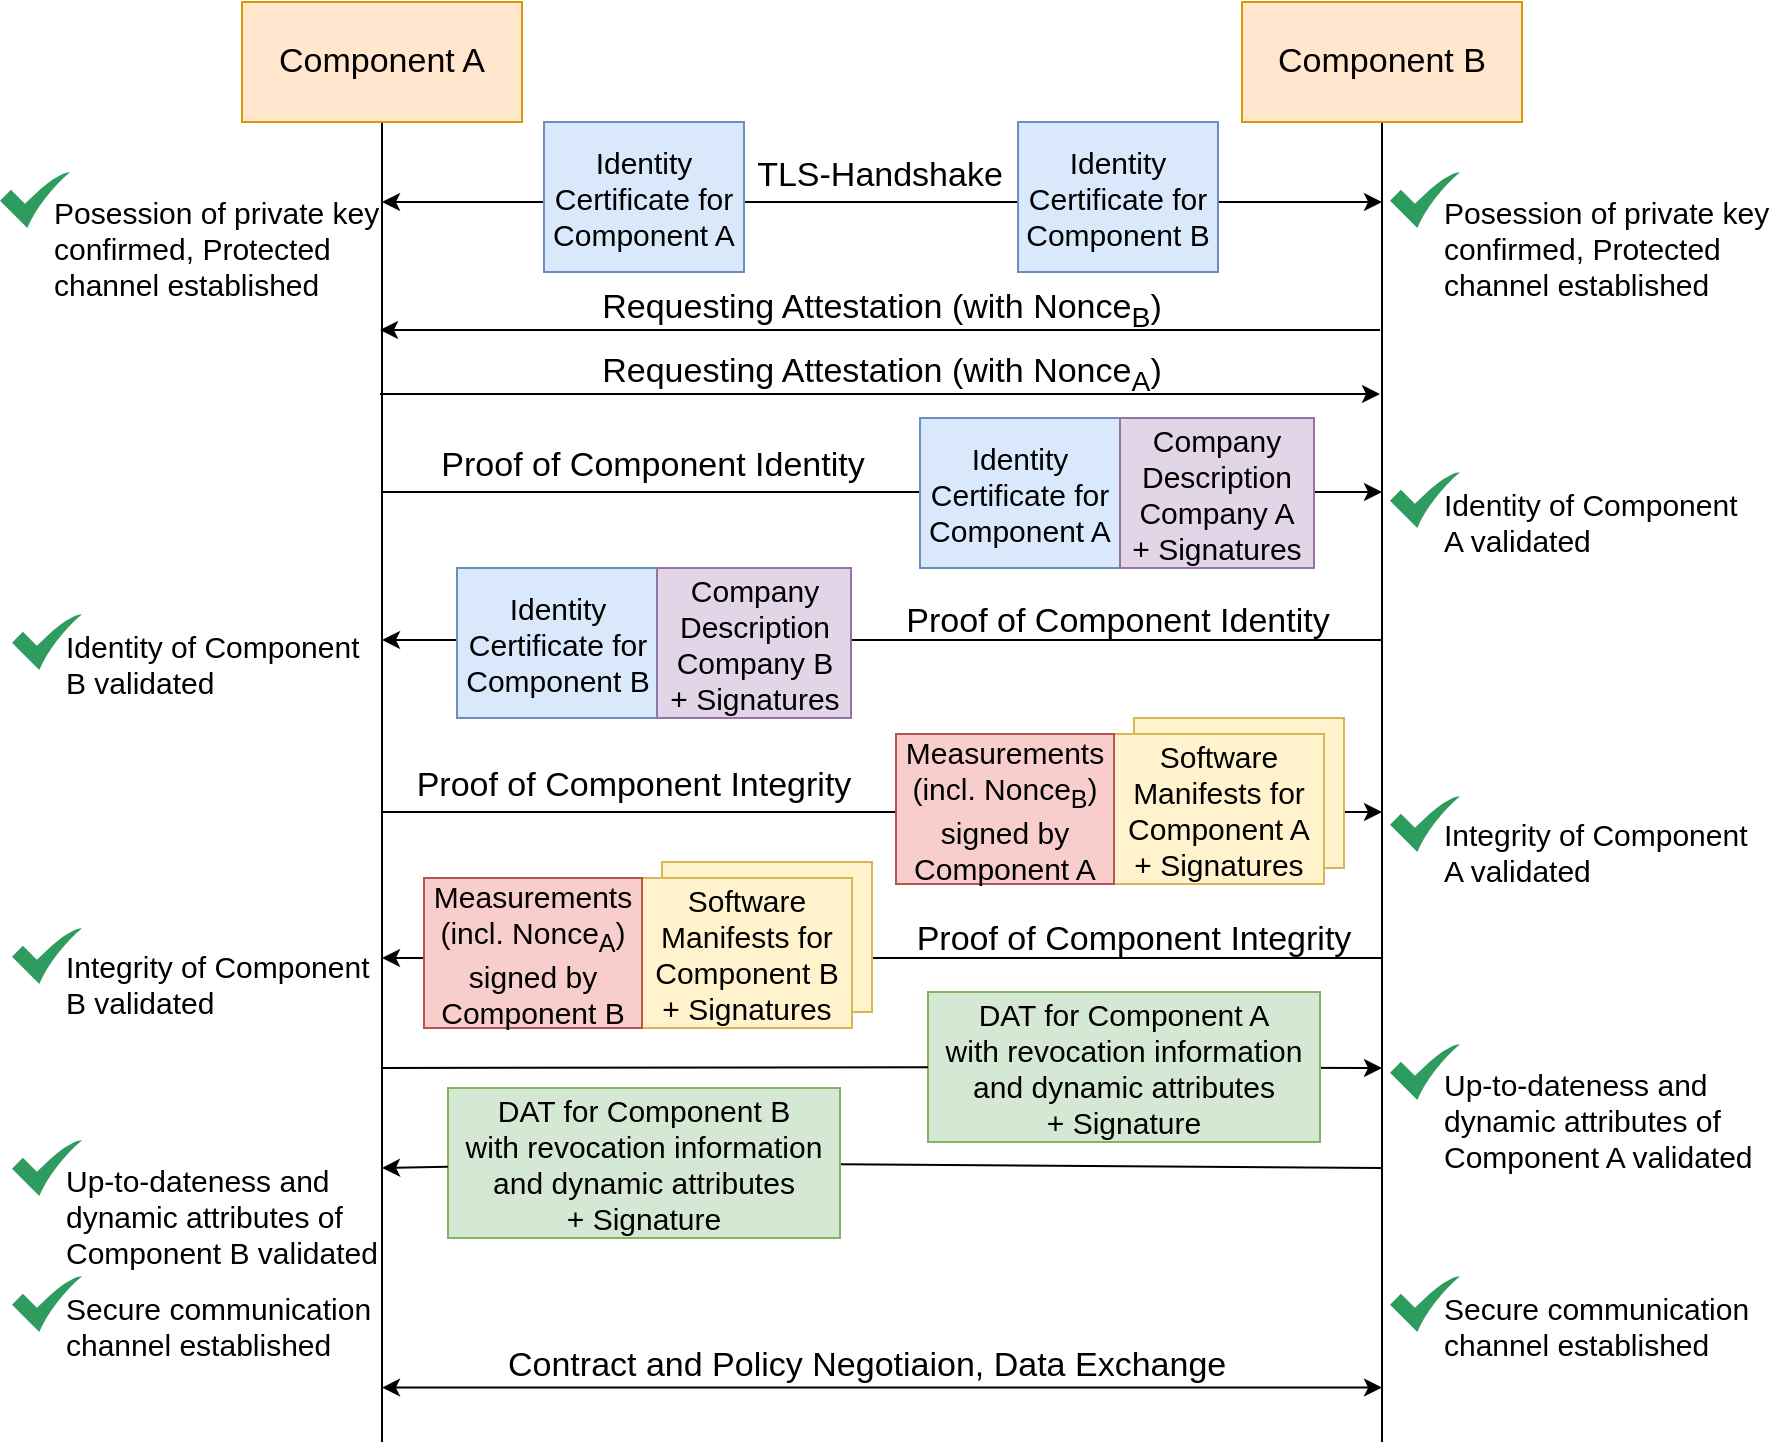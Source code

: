 <mxfile version="16.5.1" type="device"><diagram name="Page-1" id="c7558073-3199-34d8-9f00-42111426c3f3"><mxGraphModel dx="1422" dy="905" grid="1" gridSize="10" guides="1" tooltips="1" connect="1" arrows="1" fold="1" page="1" pageScale="1" pageWidth="826" pageHeight="1169" background="#ffffff" math="0" shadow="0"><root><mxCell id="0"/><mxCell id="1" parent="0"/><mxCell id="7plbkRgEddyDzOTN5nPm-2" value="Requesting Attestation (with Nonce&lt;sub&gt;B&lt;/sub&gt;)" style="text;html=1;strokeColor=none;fillColor=none;align=center;verticalAlign=middle;whiteSpace=wrap;rounded=0;fontSize=17;" parent="1" vertex="1"><mxGeometry x="191" y="164" width="500" height="20" as="geometry"/></mxCell><mxCell id="yThcnU-toArvMK4ihm5m-20" value="" style="endArrow=classic;html=1;" parent="1" edge="1"><mxGeometry width="50" height="50" relative="1" as="geometry"><mxPoint x="191" y="425" as="sourcePoint"/><mxPoint x="691" y="425" as="targetPoint"/><Array as="points"/></mxGeometry></mxCell><mxCell id="FIu3u43OKh3A3ON6TT0A-10" value="" style="rounded=0;whiteSpace=wrap;html=1;fontSize=15;fillColor=#fff2cc;strokeColor=#d6b656;" parent="1" vertex="1"><mxGeometry x="567" y="378" width="105" height="75" as="geometry"/></mxCell><mxCell id="yThcnU-toArvMK4ihm5m-49" value="" style="endArrow=classic;html=1;startArrow=classic;startFill=1;" parent="1" edge="1"><mxGeometry width="50" height="50" relative="1" as="geometry"><mxPoint x="191" y="712.8" as="sourcePoint"/><mxPoint x="691" y="712.8" as="targetPoint"/><Array as="points"/></mxGeometry></mxCell><mxCell id="yThcnU-toArvMK4ihm5m-24" value="" style="endArrow=none;html=1;startArrow=classic;startFill=1;endFill=0;" parent="1" edge="1"><mxGeometry width="50" height="50" relative="1" as="geometry"><mxPoint x="191" y="498" as="sourcePoint"/><mxPoint x="691" y="498" as="targetPoint"/><Array as="points"/></mxGeometry></mxCell><mxCell id="yThcnU-toArvMK4ihm5m-9" value="" style="endArrow=classic;html=1;" parent="1" edge="1"><mxGeometry width="50" height="50" relative="1" as="geometry"><mxPoint x="191" y="265" as="sourcePoint"/><mxPoint x="691" y="265" as="targetPoint"/><Array as="points"/></mxGeometry></mxCell><mxCell id="yThcnU-toArvMK4ihm5m-2" style="edgeStyle=orthogonalEdgeStyle;rounded=0;orthogonalLoop=1;jettySize=auto;html=1;endArrow=none;endFill=0;" parent="1" source="XZrWQa47vpsKSi6NGQRx-155" edge="1"><mxGeometry relative="1" as="geometry"><mxPoint x="191" y="740" as="targetPoint"/></mxGeometry></mxCell><mxCell id="XZrWQa47vpsKSi6NGQRx-155" value="Component A" style="rounded=0;whiteSpace=wrap;html=1;fillColor=#ffe6cc;strokeColor=#d79b00;fontSize=17;" parent="1" vertex="1"><mxGeometry x="121" y="20" width="140" height="60" as="geometry"/></mxCell><mxCell id="yThcnU-toArvMK4ihm5m-3" style="edgeStyle=orthogonalEdgeStyle;rounded=0;orthogonalLoop=1;jettySize=auto;html=1;endArrow=none;endFill=0;" parent="1" source="yThcnU-toArvMK4ihm5m-1" edge="1"><mxGeometry relative="1" as="geometry"><mxPoint x="691" y="740" as="targetPoint"/></mxGeometry></mxCell><mxCell id="yThcnU-toArvMK4ihm5m-1" value="Component B" style="rounded=0;whiteSpace=wrap;html=1;fillColor=#ffe6cc;strokeColor=#d79b00;fontSize=17;" parent="1" vertex="1"><mxGeometry x="621" y="20" width="140" height="60" as="geometry"/></mxCell><mxCell id="yThcnU-toArvMK4ihm5m-7" value="" style="endArrow=none;html=1;startArrow=classic;startFill=1;endFill=0;fontSize=17;" parent="1" edge="1"><mxGeometry width="50" height="50" relative="1" as="geometry"><mxPoint x="190" y="184" as="sourcePoint"/><mxPoint x="690" y="184" as="targetPoint"/><Array as="points"/></mxGeometry></mxCell><mxCell id="yThcnU-toArvMK4ihm5m-11" value="" style="endArrow=none;html=1;startArrow=classic;startFill=1;endFill=0;" parent="1" edge="1"><mxGeometry width="50" height="50" relative="1" as="geometry"><mxPoint x="191" y="339" as="sourcePoint"/><mxPoint x="691" y="339" as="targetPoint"/><Array as="points"/></mxGeometry></mxCell><mxCell id="yThcnU-toArvMK4ihm5m-15" value="" style="html=1;aspect=fixed;strokeColor=none;shadow=0;align=center;verticalAlign=top;fillColor=#2D9C5E;shape=mxgraph.gcp2.check" parent="1" vertex="1"><mxGeometry x="695" y="255" width="35" height="28" as="geometry"/></mxCell><mxCell id="yThcnU-toArvMK4ihm5m-16" value="Identity of Component A validated" style="text;html=1;strokeColor=none;fillColor=none;align=left;verticalAlign=middle;whiteSpace=wrap;rounded=0;fontSize=15;" parent="1" vertex="1"><mxGeometry x="720" y="270" width="150" height="20" as="geometry"/></mxCell><mxCell id="yThcnU-toArvMK4ihm5m-39" value="" style="endArrow=classic;html=1;fontSize=17;startArrow=classic;startFill=1;" parent="1" edge="1"><mxGeometry width="50" height="50" relative="1" as="geometry"><mxPoint x="191" y="120" as="sourcePoint"/><mxPoint x="691" y="120" as="targetPoint"/><Array as="points"/></mxGeometry></mxCell><mxCell id="yThcnU-toArvMK4ihm5m-47" value="" style="html=1;aspect=fixed;strokeColor=none;shadow=0;align=center;verticalAlign=top;fillColor=#2D9C5E;shape=mxgraph.gcp2.check" parent="1" vertex="1"><mxGeometry x="695" y="417" width="35" height="28" as="geometry"/></mxCell><mxCell id="yThcnU-toArvMK4ihm5m-48" value="&lt;div style=&quot;font-size: 15px&quot;&gt;Integrity of&amp;nbsp;&lt;span&gt;Component A validated&lt;/span&gt;&lt;/div&gt;" style="text;html=1;strokeColor=none;fillColor=none;align=left;verticalAlign=middle;whiteSpace=wrap;rounded=0;fontSize=15;" parent="1" vertex="1"><mxGeometry x="720" y="412" width="157" height="66" as="geometry"/></mxCell><mxCell id="7plbkRgEddyDzOTN5nPm-1" value="TLS-Handshake" style="text;html=1;strokeColor=none;fillColor=none;align=center;verticalAlign=middle;whiteSpace=wrap;rounded=0;fontSize=17;" parent="1" vertex="1"><mxGeometry x="190" y="97" width="500" height="20" as="geometry"/></mxCell><mxCell id="7plbkRgEddyDzOTN5nPm-3" value="Proof of Component Identity" style="text;whiteSpace=wrap;html=1;align=center;fontSize=17;" parent="1" vertex="1"><mxGeometry x="217" y="234.5" width="219" height="30" as="geometry"/></mxCell><mxCell id="7plbkRgEddyDzOTN5nPm-4" value="Proof of Component Identity" style="text;whiteSpace=wrap;html=1;align=center;fontSize=17;" parent="1" vertex="1"><mxGeometry x="451" y="313" width="216" height="30" as="geometry"/></mxCell><mxCell id="7plbkRgEddyDzOTN5nPm-5" value="Proof of Component Integrity" style="text;whiteSpace=wrap;html=1;align=center;fontSize=17;" parent="1" vertex="1"><mxGeometry x="207" y="394.5" width="220" height="30" as="geometry"/></mxCell><mxCell id="7plbkRgEddyDzOTN5nPm-6" value="Proof of Component Integrity" style="text;whiteSpace=wrap;html=1;align=center;fontSize=17;" parent="1" vertex="1"><mxGeometry x="457" y="472" width="220" height="30" as="geometry"/></mxCell><mxCell id="7plbkRgEddyDzOTN5nPm-8" value="Contract and Policy Negotiaion, Data Exchange" style="text;whiteSpace=wrap;html=1;fontSize=17;" parent="1" vertex="1"><mxGeometry x="252" y="685" width="420" height="30" as="geometry"/></mxCell><mxCell id="FIu3u43OKh3A3ON6TT0A-3" value="Identity Certificate for Component A" style="rounded=0;whiteSpace=wrap;html=1;fontSize=15;fillColor=#dae8fc;strokeColor=#6c8ebf;" parent="1" vertex="1"><mxGeometry x="460" y="228" width="100" height="75" as="geometry"/></mxCell><mxCell id="FIu3u43OKh3A3ON6TT0A-5" value="&lt;div style=&quot;font-size: 15px&quot;&gt;Company Description&lt;/div&gt;&lt;div style=&quot;font-size: 15px&quot;&gt;Company A&lt;br style=&quot;font-size: 15px&quot;&gt;&lt;/div&gt;&lt;div style=&quot;font-size: 15px&quot;&gt;+ Signatures&lt;/div&gt;" style="rounded=0;whiteSpace=wrap;html=1;fontSize=15;fillColor=#e1d5e7;strokeColor=#9673a6;" parent="1" vertex="1"><mxGeometry x="560" y="228" width="97" height="75" as="geometry"/></mxCell><mxCell id="FIu3u43OKh3A3ON6TT0A-6" value="&lt;div style=&quot;font-size: 15px&quot;&gt;Identity Certificate for Component B&lt;/div&gt;" style="rounded=0;whiteSpace=wrap;html=1;fontSize=15;fillColor=#dae8fc;strokeColor=#6c8ebf;" parent="1" vertex="1"><mxGeometry x="228.5" y="303" width="100" height="75" as="geometry"/></mxCell><mxCell id="FIu3u43OKh3A3ON6TT0A-7" value="&lt;div style=&quot;font-size: 15px&quot;&gt;Company Description&lt;/div&gt;&lt;div style=&quot;font-size: 15px&quot;&gt;Company B&lt;br style=&quot;font-size: 15px&quot;&gt;&lt;/div&gt;&lt;div style=&quot;font-size: 15px&quot;&gt;+ Signatures&lt;/div&gt;" style="rounded=0;whiteSpace=wrap;html=1;fontSize=15;fillColor=#e1d5e7;strokeColor=#9673a6;" parent="1" vertex="1"><mxGeometry x="328.5" y="303" width="97" height="75" as="geometry"/></mxCell><mxCell id="FIu3u43OKh3A3ON6TT0A-9" value="&lt;div&gt;Software&lt;/div&gt;&lt;div&gt;Manifests for Component A&lt;br&gt;&lt;/div&gt;&lt;div&gt;+ Signatures&lt;br&gt;&lt;/div&gt;" style="rounded=0;whiteSpace=wrap;html=1;fontSize=15;fillColor=#fff2cc;strokeColor=#d6b656;" parent="1" vertex="1"><mxGeometry x="557" y="386" width="105" height="75" as="geometry"/></mxCell><mxCell id="FIu3u43OKh3A3ON6TT0A-12" value="" style="rounded=0;whiteSpace=wrap;html=1;fontSize=15;fillColor=#fff2cc;strokeColor=#d6b656;" parent="1" vertex="1"><mxGeometry x="331" y="450" width="105" height="75" as="geometry"/></mxCell><mxCell id="FIu3u43OKh3A3ON6TT0A-14" value="&lt;div&gt;Software&lt;/div&gt;&lt;div&gt;Manifests for&lt;br&gt;Component B&lt;br&gt;&lt;/div&gt;&lt;div&gt;+ Signatures&lt;br&gt;&lt;/div&gt;" style="rounded=0;whiteSpace=wrap;html=1;fontSize=15;fillColor=#fff2cc;strokeColor=#d6b656;" parent="1" vertex="1"><mxGeometry x="321" y="458" width="105" height="75" as="geometry"/></mxCell><mxCell id="VMo4KC0mGNRFz_DucTp1-2" value="" style="endArrow=classic;html=1;startArrow=none;startFill=0;endFill=1;fontSize=17;" parent="1" edge="1"><mxGeometry width="50" height="50" relative="1" as="geometry"><mxPoint x="617" y="552.785" as="sourcePoint"/><mxPoint x="691" y="553" as="targetPoint"/><Array as="points"/></mxGeometry></mxCell><mxCell id="VMo4KC0mGNRFz_DucTp1-4" value="" style="html=1;aspect=fixed;strokeColor=none;shadow=0;align=center;verticalAlign=top;fillColor=#2D9C5E;shape=mxgraph.gcp2.check" parent="1" vertex="1"><mxGeometry x="695" y="541" width="35" height="28" as="geometry"/></mxCell><mxCell id="VMo4KC0mGNRFz_DucTp1-5" value="Up-to-dateness and dynamic attributes of Component A validated&lt;div style=&quot;font-size: 15px&quot;&gt;&lt;/div&gt;" style="text;html=1;strokeColor=none;fillColor=none;align=left;verticalAlign=middle;whiteSpace=wrap;rounded=0;fontSize=15;" parent="1" vertex="1"><mxGeometry x="720" y="546" width="167" height="66" as="geometry"/></mxCell><mxCell id="VMo4KC0mGNRFz_DucTp1-7" value="" style="endArrow=none;html=1;startArrow=none;startFill=1;endFill=0;fontSize=17;" parent="1" source="OwgsZIAmFCAxp1_xdE7C-4" edge="1"><mxGeometry width="50" height="50" relative="1" as="geometry"><mxPoint x="191" y="603" as="sourcePoint"/><mxPoint x="691" y="603" as="targetPoint"/><Array as="points"/></mxGeometry></mxCell><mxCell id="VMo4KC0mGNRFz_DucTp1-10" value="" style="html=1;aspect=fixed;strokeColor=none;shadow=0;align=center;verticalAlign=top;fillColor=#2D9C5E;shape=mxgraph.gcp2.check" parent="1" vertex="1"><mxGeometry x="695" y="657" width="35" height="28" as="geometry"/></mxCell><mxCell id="VMo4KC0mGNRFz_DucTp1-11" value="Secure communication channel established&lt;div style=&quot;font-size: 15px&quot;&gt;&lt;/div&gt;" style="text;html=1;strokeColor=none;fillColor=none;align=left;verticalAlign=middle;whiteSpace=wrap;rounded=0;fontSize=15;" parent="1" vertex="1"><mxGeometry x="720" y="662" width="160" height="40" as="geometry"/></mxCell><mxCell id="VMo4KC0mGNRFz_DucTp1-3" value="&lt;font style=&quot;font-size: 15px&quot;&gt;DAT for Component A&lt;br&gt;with&amp;nbsp;&lt;/font&gt;revocation information and dynamic attributes&lt;br&gt;+ Signature" style="rounded=0;whiteSpace=wrap;html=1;fillColor=#d5e8d4;strokeColor=#82b366;fontSize=15;" parent="1" vertex="1"><mxGeometry x="464" y="515" width="196" height="75" as="geometry"/></mxCell><mxCell id="OwgsZIAmFCAxp1_xdE7C-3" value="" style="endArrow=none;html=1;startArrow=none;startFill=0;endFill=1;fontSize=17;" parent="1" target="VMo4KC0mGNRFz_DucTp1-3" edge="1"><mxGeometry width="50" height="50" relative="1" as="geometry"><mxPoint x="191" y="553" as="sourcePoint"/><mxPoint x="691" y="553" as="targetPoint"/><Array as="points"/></mxGeometry></mxCell><mxCell id="CQu9-AaVQrzm2p0q6mgN-1" value="&lt;div&gt;Measurements (incl. Nonce&lt;sub&gt;A&lt;/sub&gt;)&lt;/div&gt;&lt;div&gt;signed by &lt;br&gt;Component B&lt;br&gt;&lt;/div&gt;" style="rounded=0;whiteSpace=wrap;html=1;fontSize=15;fillColor=#f8cecc;strokeColor=#b85450;" parent="1" vertex="1"><mxGeometry x="212" y="458" width="109" height="75" as="geometry"/></mxCell><mxCell id="OwgsZIAmFCAxp1_xdE7C-4" value="&lt;font style=&quot;font-size: 15px&quot;&gt;DAT for Component B&lt;br&gt;with&amp;nbsp;&lt;/font&gt;revocation information and dynamic attributes&lt;br&gt;+ Signature" style="rounded=0;whiteSpace=wrap;html=1;fillColor=#d5e8d4;strokeColor=#82b366;fontSize=15;" parent="1" vertex="1"><mxGeometry x="224" y="563" width="196" height="75" as="geometry"/></mxCell><mxCell id="CQu9-AaVQrzm2p0q6mgN-2" value="" style="endArrow=none;html=1;startArrow=classic;startFill=1;endFill=0;fontSize=17;" parent="1" target="OwgsZIAmFCAxp1_xdE7C-4" edge="1"><mxGeometry width="50" height="50" relative="1" as="geometry"><mxPoint x="191" y="603" as="sourcePoint"/><mxPoint x="691" y="603" as="targetPoint"/><Array as="points"/></mxGeometry></mxCell><mxCell id="CQu9-AaVQrzm2p0q6mgN-3" value="&lt;div&gt;Measurements (incl. Nonce&lt;sub&gt;B&lt;/sub&gt;)&lt;/div&gt;&lt;div&gt;signed by &lt;br&gt;Component A&lt;br&gt;&lt;/div&gt;" style="rounded=0;whiteSpace=wrap;html=1;fontSize=15;fillColor=#f8cecc;strokeColor=#b85450;" parent="1" vertex="1"><mxGeometry x="448" y="386" width="109" height="75" as="geometry"/></mxCell><mxCell id="CQu9-AaVQrzm2p0q6mgN-5" value="" style="html=1;aspect=fixed;strokeColor=none;shadow=0;align=center;verticalAlign=top;fillColor=#2D9C5E;shape=mxgraph.gcp2.check" parent="1" vertex="1"><mxGeometry x="6" y="326" width="35" height="28" as="geometry"/></mxCell><mxCell id="CQu9-AaVQrzm2p0q6mgN-6" value="Identity of Component B validated" style="text;html=1;strokeColor=none;fillColor=none;align=left;verticalAlign=middle;whiteSpace=wrap;rounded=0;fontSize=15;" parent="1" vertex="1"><mxGeometry x="31" y="341" width="150" height="20" as="geometry"/></mxCell><mxCell id="CQu9-AaVQrzm2p0q6mgN-7" value="" style="html=1;aspect=fixed;strokeColor=none;shadow=0;align=center;verticalAlign=top;fillColor=#2D9C5E;shape=mxgraph.gcp2.check" parent="1" vertex="1"><mxGeometry x="6" y="483" width="35" height="28" as="geometry"/></mxCell><mxCell id="CQu9-AaVQrzm2p0q6mgN-8" value="&lt;div style=&quot;font-size: 15px&quot;&gt;Integrity of&amp;nbsp;&lt;span&gt;Component B validated&lt;/span&gt;&lt;/div&gt;" style="text;html=1;strokeColor=none;fillColor=none;align=left;verticalAlign=middle;whiteSpace=wrap;rounded=0;fontSize=15;" parent="1" vertex="1"><mxGeometry x="31" y="478" width="155" height="66" as="geometry"/></mxCell><mxCell id="CQu9-AaVQrzm2p0q6mgN-9" value="" style="html=1;aspect=fixed;strokeColor=none;shadow=0;align=center;verticalAlign=top;fillColor=#2D9C5E;shape=mxgraph.gcp2.check" parent="1" vertex="1"><mxGeometry x="6" y="589" width="35" height="28" as="geometry"/></mxCell><mxCell id="CQu9-AaVQrzm2p0q6mgN-10" value="Up-to-dateness and dynamic attributes of Component B validated&lt;div style=&quot;font-size: 15px&quot;&gt;&lt;/div&gt;" style="text;html=1;strokeColor=none;fillColor=none;align=left;verticalAlign=middle;whiteSpace=wrap;rounded=0;fontSize=15;" parent="1" vertex="1"><mxGeometry x="31" y="594" width="162" height="66" as="geometry"/></mxCell><mxCell id="CQu9-AaVQrzm2p0q6mgN-11" value="" style="html=1;aspect=fixed;strokeColor=none;shadow=0;align=center;verticalAlign=top;fillColor=#2D9C5E;shape=mxgraph.gcp2.check" parent="1" vertex="1"><mxGeometry x="6" y="657" width="35" height="28" as="geometry"/></mxCell><mxCell id="CQu9-AaVQrzm2p0q6mgN-12" value="Secure communication channel established&lt;div style=&quot;font-size: 15px&quot;&gt;&lt;/div&gt;" style="text;html=1;strokeColor=none;fillColor=none;align=left;verticalAlign=middle;whiteSpace=wrap;rounded=0;fontSize=15;" parent="1" vertex="1"><mxGeometry x="31" y="665.5" width="159" height="33" as="geometry"/></mxCell><mxCell id="Ntw09b_NzrTyWXMgW_DO-1" value="" style="endArrow=classic;html=1;startArrow=none;startFill=0;endFill=1;fontSize=17;" parent="1" edge="1"><mxGeometry width="50" height="50" relative="1" as="geometry"><mxPoint x="190" y="216" as="sourcePoint"/><mxPoint x="690" y="216" as="targetPoint"/><Array as="points"/></mxGeometry></mxCell><mxCell id="Ntw09b_NzrTyWXMgW_DO-2" value="Requesting Attestation (with Nonce&lt;sub&gt;A&lt;/sub&gt;)" style="text;html=1;strokeColor=none;fillColor=none;align=center;verticalAlign=middle;whiteSpace=wrap;rounded=0;fontSize=17;" parent="1" vertex="1"><mxGeometry x="191" y="196" width="500" height="20" as="geometry"/></mxCell><mxCell id="G8fqVnIF74AxyWQtxV5Q-1" value="" style="html=1;aspect=fixed;strokeColor=none;shadow=0;align=center;verticalAlign=top;fillColor=#2D9C5E;shape=mxgraph.gcp2.check" vertex="1" parent="1"><mxGeometry x="695" y="105" width="35" height="28" as="geometry"/></mxCell><mxCell id="G8fqVnIF74AxyWQtxV5Q-2" value="Posession of private key confirmed, Protected channel established&lt;div style=&quot;font-size: 15px&quot;&gt;&lt;/div&gt;" style="text;html=1;strokeColor=none;fillColor=none;align=left;verticalAlign=middle;whiteSpace=wrap;rounded=0;fontSize=15;" vertex="1" parent="1"><mxGeometry x="720" y="115" width="170" height="55" as="geometry"/></mxCell><mxCell id="G8fqVnIF74AxyWQtxV5Q-3" value="Identity Certificate for Component B" style="rounded=0;whiteSpace=wrap;html=1;fontSize=15;fillColor=#dae8fc;strokeColor=#6c8ebf;" vertex="1" parent="1"><mxGeometry x="509" y="80" width="100" height="75" as="geometry"/></mxCell><mxCell id="G8fqVnIF74AxyWQtxV5Q-4" value="Identity Certificate for Component A" style="rounded=0;whiteSpace=wrap;html=1;fontSize=15;fillColor=#dae8fc;strokeColor=#6c8ebf;" vertex="1" parent="1"><mxGeometry x="272" y="80" width="100" height="75" as="geometry"/></mxCell><mxCell id="G8fqVnIF74AxyWQtxV5Q-5" value="" style="html=1;aspect=fixed;strokeColor=none;shadow=0;align=center;verticalAlign=top;fillColor=#2D9C5E;shape=mxgraph.gcp2.check" vertex="1" parent="1"><mxGeometry y="105" width="35" height="28" as="geometry"/></mxCell><mxCell id="G8fqVnIF74AxyWQtxV5Q-6" value="Posession of private key confirmed, Protected channel established&lt;div style=&quot;font-size: 15px&quot;&gt;&lt;/div&gt;" style="text;html=1;strokeColor=none;fillColor=none;align=left;verticalAlign=middle;whiteSpace=wrap;rounded=0;fontSize=15;" vertex="1" parent="1"><mxGeometry x="25" y="115" width="170" height="55" as="geometry"/></mxCell></root></mxGraphModel></diagram></mxfile>